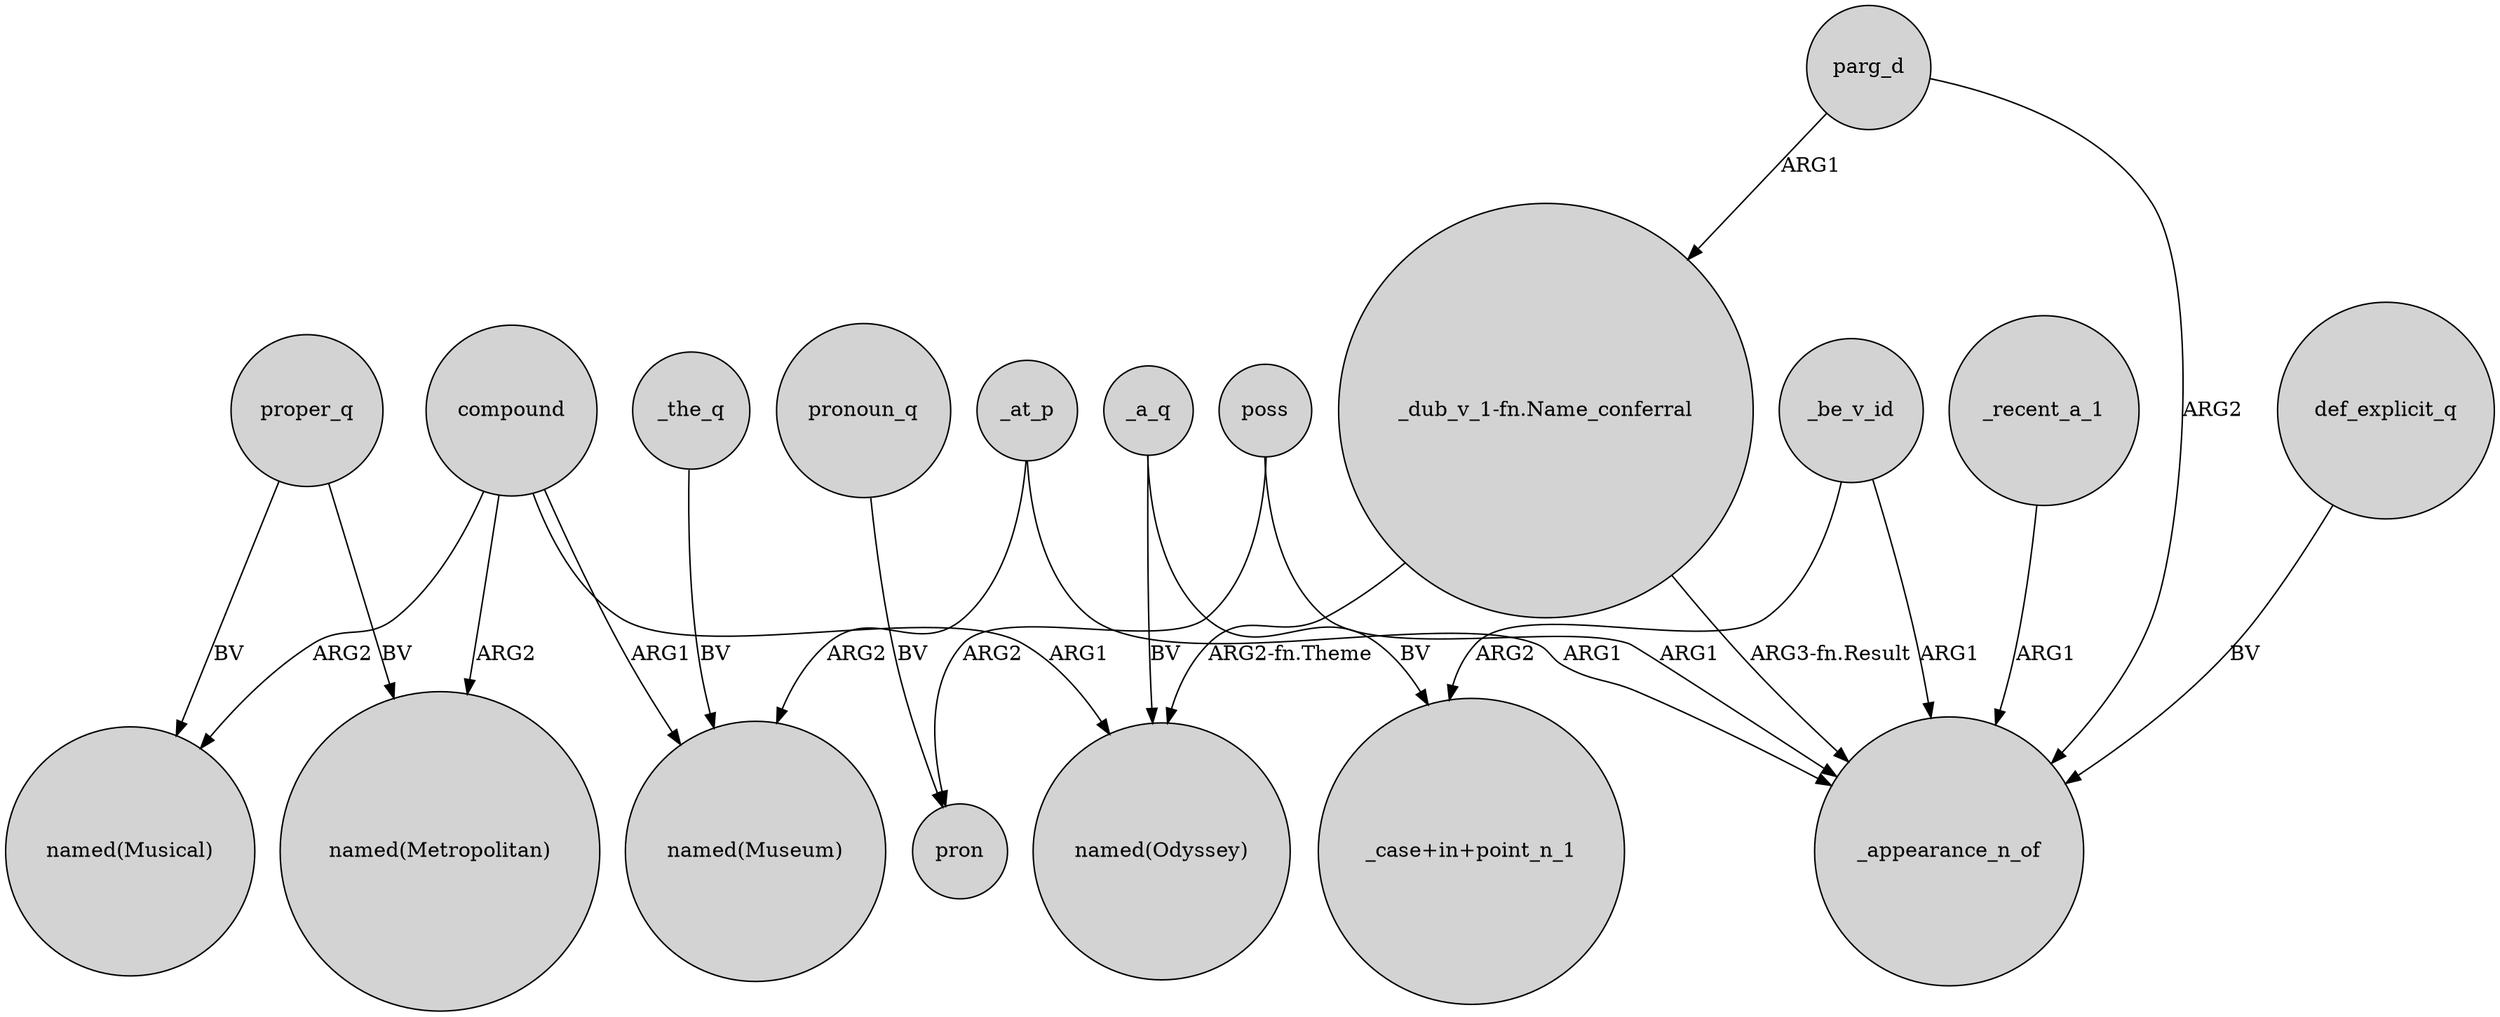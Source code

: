 digraph {
	node [shape=circle style=filled]
	poss -> _appearance_n_of [label=ARG1]
	_recent_a_1 -> _appearance_n_of [label=ARG1]
	proper_q -> "named(Metropolitan)" [label=BV]
	compound -> "named(Odyssey)" [label=ARG1]
	_at_p -> "named(Museum)" [label=ARG2]
	poss -> pron [label=ARG2]
	compound -> "named(Metropolitan)" [label=ARG2]
	_a_q -> "named(Odyssey)" [label=BV]
	_be_v_id -> _appearance_n_of [label=ARG1]
	compound -> "named(Musical)" [label=ARG2]
	pronoun_q -> pron [label=BV]
	proper_q -> "named(Musical)" [label=BV]
	"_dub_v_1-fn.Name_conferral" -> _appearance_n_of [label="ARG3-fn.Result"]
	_a_q -> "_case+in+point_n_1" [label=BV]
	"_dub_v_1-fn.Name_conferral" -> "named(Odyssey)" [label="ARG2-fn.Theme"]
	parg_d -> _appearance_n_of [label=ARG2]
	parg_d -> "_dub_v_1-fn.Name_conferral" [label=ARG1]
	compound -> "named(Museum)" [label=ARG1]
	_at_p -> _appearance_n_of [label=ARG1]
	_be_v_id -> "_case+in+point_n_1" [label=ARG2]
	def_explicit_q -> _appearance_n_of [label=BV]
	_the_q -> "named(Museum)" [label=BV]
}
